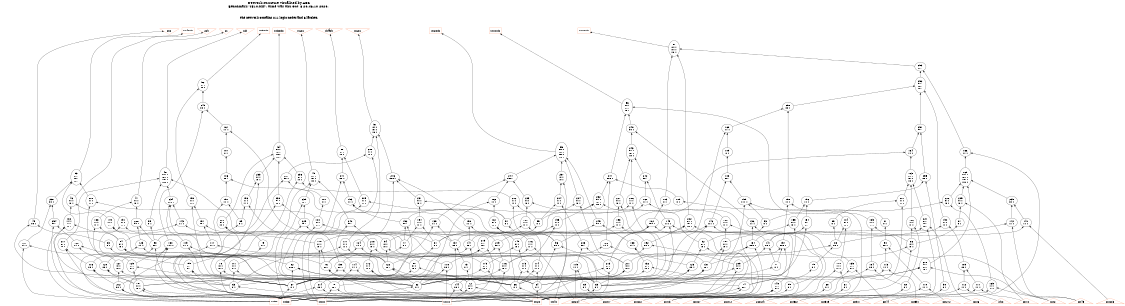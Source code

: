 # Network structure generated by ABC

digraph network {
size = "7.5,10";
center = true;
edge [dir = back];

{
  node [shape = plaintext];
  edge [style = invis];
  LevelTitle1 [label=""];
  LevelTitle2 [label=""];
  Level13 [label = ""];
  Level12 [label = ""];
  Level11 [label = ""];
  Level10 [label = ""];
  Level9 [label = ""];
  Level8 [label = ""];
  Level7 [label = ""];
  Level6 [label = ""];
  Level5 [label = ""];
  Level4 [label = ""];
  Level3 [label = ""];
  Level2 [label = ""];
  Level1 [label = ""];
  Level0 [label = ""];
  LevelTitle1 ->  LevelTitle2 ->  Level13 ->  Level12 ->  Level11 ->  Level10 ->  Level9 ->  Level8 ->  Level7 ->  Level6 ->  Level5 ->  Level4 ->  Level3 ->  Level2 ->  Level1 ->  Level0;
}

{
  rank = same;
  LevelTitle1;
  title1 [shape=plaintext,
          fontsize=20,
          fontname = "Times-Roman",
          label="Network structure visualized by ABC\nBenchmark \"s510.blif\". Time was Thu Oct  8 20:46:10 2020. "
         ];
}

{
  rank = same;
  LevelTitle2;
  title2 [shape=plaintext,
          fontsize=18,
          fontname = "Times-Roman",
          label="The network contains 211 logic nodes and 6 latches.\n"
         ];
}

{
  rank = same;
  Level13;
  Node20 [label = "csm", shape = invtriangle, color = coral, fillcolor = coral];
  Node21 [label = "pclr", shape = invtriangle, color = coral, fillcolor = coral];
  Node22 [label = "pc", shape = invtriangle, color = coral, fillcolor = coral];
  Node23 [label = "cclr", shape = invtriangle, color = coral, fillcolor = coral];
  Node24 [label = "vsync", shape = invtriangle, color = coral, fillcolor = coral];
  Node25 [label = "cblank", shape = invtriangle, color = coral, fillcolor = coral];
  Node26 [label = "csync", shape = invtriangle, color = coral, fillcolor = coral];
  Node28 [label = "st_5L_in", shape = box, color = coral, fillcolor = coral];
  Node31 [label = "st_4L_in", shape = box, color = coral, fillcolor = coral];
  Node34 [label = "st_3L_in", shape = box, color = coral, fillcolor = coral];
  Node37 [label = "st_2L_in", shape = box, color = coral, fillcolor = coral];
  Node40 [label = "st_1L_in", shape = box, color = coral, fillcolor = coral];
  Node43 [label = "st_0L_in", shape = box, color = coral, fillcolor = coral];
}

{
  rank = same;
  Level12;
  Node57 [label = "57\n0-- 1\n-0- 1\n--0 1", shape = ellipse];
}

{
  rank = same;
  Level11;
  Node253 [label = "253\n00 1", shape = ellipse];
}

{
  rank = same;
  Level10;
  Node52 [label = "52\n0- 1\n-0 1", shape = ellipse];
  Node252 [label = "252\n0-- 1\n-0- 1\n--0 1", shape = ellipse];
}

{
  rank = same;
  Level9;
  Node56 [label = "56\n0-- 1\n-0- 1\n--0 1", shape = ellipse];
  Node249 [label = "249\n00 1", shape = ellipse];
  Node250 [label = "250\n00 1", shape = ellipse];
}

{
  rank = same;
  Level8;
  Node51 [label = "51\n0-- 1\n-0- 1\n--0 1", shape = ellipse];
  Node167 [label = "167\n11 1", shape = ellipse];
  Node168 [label = "168\n11 1", shape = ellipse];
  Node248 [label = "248\n00 1", shape = ellipse];
  Node251 [label = "251\n00 1", shape = ellipse];
}

{
  rank = same;
  Level7;
  Node50 [label = "50\n0- 1\n-0 1", shape = ellipse];
  Node54 [label = "54\n0--- 1\n-0-- 1\n--0- 1\n---0 1", shape = ellipse];
  Node55 [label = "55\n0--- 1\n-0-- 1\n--0- 1\n---0 1", shape = ellipse];
  Node107 [label = "107\n0 1", shape = ellipse];
  Node109 [label = "109\n0 1", shape = ellipse];
  Node164 [label = "164\n11 1", shape = ellipse];
  Node166 [label = "166\n11 1", shape = ellipse];
  Node208 [label = "208\n1- 1\n-1 1", shape = ellipse];
  Node243 [label = "243\n0-- 1\n-0- 1\n--0 1", shape = ellipse];
}

{
  rank = same;
  Level6;
  Node48 [label = "48\n0--- 1\n-0-- 1\n--0- 1\n---0 1", shape = ellipse];
  Node49 [label = "49\n0-- 1\n-0- 1\n--0 1", shape = ellipse];
  Node53 [label = "53\n0-- 1\n-0- 1\n--0 1", shape = ellipse];
  Node106 [label = "106\n00 1", shape = ellipse];
  Node108 [label = "108\n00 1", shape = ellipse];
  Node163 [label = "163\n0-- 1\n-0- 1\n--0 1", shape = ellipse];
  Node165 [label = "165\n0--- 1\n-0-- 1\n--0- 1\n---0 1", shape = ellipse];
  Node207 [label = "207\n00 1", shape = ellipse];
  Node233 [label = "233\n0- 1\n-0 1", shape = ellipse];
  Node236 [label = "236\n0- 1\n-0 1", shape = ellipse];
  Node237 [label = "237\n0- 1\n-0 1", shape = ellipse];
  Node241 [label = "241\n00 1", shape = ellipse];
  Node242 [label = "242\n00 1", shape = ellipse];
  Node244 [label = "244\n000 1", shape = ellipse];
  Node246 [label = "246\n000 1", shape = ellipse];
  Node247 [label = "247\n000 1", shape = ellipse];
  Node255 [label = "255\n00 1", shape = ellipse];
}

{
  rank = same;
  Level5;
  Node46 [label = "46\n0- 1\n-0 1", shape = ellipse];
  Node47 [label = "47\n0- 1\n-0 1", shape = ellipse];
  Node101 [label = "101\n0 1", shape = ellipse];
  Node103 [label = "103\n0 1", shape = ellipse];
  Node105 [label = "105\n0 1", shape = ellipse];
  Node151 [label = "151\n11 1", shape = ellipse];
  Node153 [label = "153\n11 1", shape = ellipse];
  Node156 [label = "156\n11 1", shape = ellipse];
  Node158 [label = "158\n11 1", shape = ellipse];
  Node159 [label = "159\n111 1", shape = ellipse];
  Node160 [label = "160\n11 1", shape = ellipse];
  Node162 [label = "162\n11 1", shape = ellipse];
  Node196 [label = "196\n1- 1\n-1 1", shape = ellipse];
  Node198 [label = "198\n1- 1\n-1 1", shape = ellipse];
  Node200 [label = "200\n1- 1\n-1 1", shape = ellipse];
  Node201 [label = "201\n1- 1\n-1 1", shape = ellipse];
  Node202 [label = "202\n1- 1\n-1 1", shape = ellipse];
  Node204 [label = "204\n1- 1\n-1 1", shape = ellipse];
  Node205 [label = "205\n1- 1\n-1 1", shape = ellipse];
  Node206 [label = "206\n1- 1\n-1 1", shape = ellipse];
  Node223 [label = "223\n0- 1\n-0 1", shape = ellipse];
  Node224 [label = "224\n0- 1\n-0 1", shape = ellipse];
  Node225 [label = "225\n0- 1\n-0 1", shape = ellipse];
  Node226 [label = "226\n0- 1\n-0 1", shape = ellipse];
  Node227 [label = "227\n0- 1\n-0 1", shape = ellipse];
  Node230 [label = "230\n0- 1\n-0 1", shape = ellipse];
  Node231 [label = "231\n0- 1\n-0 1", shape = ellipse];
  Node232 [label = "232\n0-- 1\n-0- 1\n--0 1", shape = ellipse];
  Node234 [label = "234\n000 1", shape = ellipse];
  Node235 [label = "235\n00 1", shape = ellipse];
  Node238 [label = "238\n00 1", shape = ellipse];
  Node239 [label = "239\n00 1", shape = ellipse];
}

{
  rank = same;
  Level4;
  Node45 [label = "45\n00 1", shape = ellipse];
  Node85 [label = "85\n0 1", shape = ellipse];
  Node87 [label = "87\n0 1", shape = ellipse];
  Node89 [label = "89\n0 1", shape = ellipse];
  Node91 [label = "91\n0 1", shape = ellipse];
  Node93 [label = "93\n0 1", shape = ellipse];
  Node95 [label = "95\n0 1", shape = ellipse];
  Node97 [label = "97\n0 1", shape = ellipse];
  Node99 [label = "99\n0 1", shape = ellipse];
  Node100 [label = "100\n0- 1\n-0 1", shape = ellipse];
  Node102 [label = "102\n000 1", shape = ellipse];
  Node104 [label = "104\n0- 1\n-0 1", shape = ellipse];
  Node136 [label = "136\n11 1", shape = ellipse];
  Node139 [label = "139\n11 1", shape = ellipse];
  Node140 [label = "140\n11 1", shape = ellipse];
  Node142 [label = "142\n11 1", shape = ellipse];
  Node143 [label = "143\n11 1", shape = ellipse];
  Node146 [label = "146\n111 1", shape = ellipse];
  Node149 [label = "149\n111 1", shape = ellipse];
  Node150 [label = "150\n11 1", shape = ellipse];
  Node152 [label = "152\n00 1", shape = ellipse];
  Node154 [label = "154\n0- 1\n-0 1", shape = ellipse];
  Node155 [label = "155\n0- 1\n-0 1", shape = ellipse];
  Node161 [label = "161\n0- 1\n-0 1", shape = ellipse];
  Node179 [label = "179\n1- 1\n-1 1", shape = ellipse];
  Node180 [label = "180\n1- 1\n-1 1", shape = ellipse];
  Node182 [label = "182\n1-- 1\n-1- 1\n--1 1", shape = ellipse];
  Node183 [label = "183\n1- 1\n-1 1", shape = ellipse];
  Node185 [label = "185\n1- 1\n-1 1", shape = ellipse];
  Node186 [label = "186\n1- 1\n-1 1", shape = ellipse];
  Node188 [label = "188\n1- 1\n-1 1", shape = ellipse];
  Node190 [label = "190\n1- 1\n-1 1", shape = ellipse];
  Node191 [label = "191\n1- 1\n-1 1", shape = ellipse];
  Node193 [label = "193\n1- 1\n-1 1", shape = ellipse];
  Node194 [label = "194\n1- 1\n-1 1", shape = ellipse];
  Node195 [label = "195\n1- 1\n-1 1", shape = ellipse];
  Node197 [label = "197\n00 1", shape = ellipse];
  Node220 [label = "220\n0- 1\n-0 1", shape = ellipse];
  Node221 [label = "221\n0-- 1\n-0- 1\n--0 1", shape = ellipse];
  Node222 [label = "222\n0-- 1\n-0- 1\n--0 1", shape = ellipse];
  Node228 [label = "228\n00 1", shape = ellipse];
  Node229 [label = "229\n00 1", shape = ellipse];
  Node240 [label = "240\n00 1", shape = ellipse];
  Node245 [label = "245\n00 1", shape = ellipse];
  Node254 [label = "254\n00 1", shape = ellipse];
}

{
  rank = same;
  Level3;
  Node77 [label = "77\n0 1", shape = ellipse];
  Node79 [label = "79\n0 1", shape = ellipse];
  Node81 [label = "81\n0 1", shape = ellipse];
  Node83 [label = "83\n0 1", shape = ellipse];
  Node84 [label = "84\n0- 1\n-0 1", shape = ellipse];
  Node86 [label = "86\n0- 1\n-0 1", shape = ellipse];
  Node88 [label = "88\n00 1", shape = ellipse];
  Node90 [label = "90\n00 1", shape = ellipse];
  Node92 [label = "92\n0- 1\n-0 1", shape = ellipse];
  Node94 [label = "94\n0- 1\n-0 1", shape = ellipse];
  Node96 [label = "96\n00 1", shape = ellipse];
  Node98 [label = "98\n00 1", shape = ellipse];
  Node117 [label = "117\n11 1", shape = ellipse];
  Node119 [label = "119\n11 1", shape = ellipse];
  Node121 [label = "121\n11 1", shape = ellipse];
  Node123 [label = "123\n11 1", shape = ellipse];
  Node124 [label = "124\n11 1", shape = ellipse];
  Node126 [label = "126\n11 1", shape = ellipse];
  Node128 [label = "128\n11 1", shape = ellipse];
  Node130 [label = "130\n111 1", shape = ellipse];
  Node133 [label = "133\n11 1", shape = ellipse];
  Node134 [label = "134\n000 1", shape = ellipse];
  Node137 [label = "137\n00 1", shape = ellipse];
  Node141 [label = "141\n00 1", shape = ellipse];
  Node145 [label = "145\n0- 1\n-0 1", shape = ellipse];
  Node147 [label = "147\n00 1", shape = ellipse];
  Node157 [label = "157\n000 1", shape = ellipse];
  Node176 [label = "176\n1- 1\n-1 1", shape = ellipse];
  Node177 [label = "177\n1- 1\n-1 1", shape = ellipse];
  Node178 [label = "178\n0- 1\n-0 1", shape = ellipse];
  Node187 [label = "187\n0- 1\n-0 1", shape = ellipse];
  Node192 [label = "192\n00 1", shape = ellipse];
  Node203 [label = "203\n00 1", shape = ellipse];
  Node215 [label = "215\n0-- 1\n-0- 1\n--0 1", shape = ellipse];
  Node217 [label = "217\n0- 1\n-0 1", shape = ellipse];
  Node218 [label = "218\n0- 1\n-0 1", shape = ellipse];
  Node219 [label = "219\n00 1", shape = ellipse];
}

{
  rank = same;
  Level2;
  Node71 [label = "71\n0 1", shape = ellipse];
  Node73 [label = "73\n0 1", shape = ellipse];
  Node75 [label = "75\n0 1", shape = ellipse];
  Node76 [label = "76\n00 1", shape = ellipse];
  Node78 [label = "78\n0- 1\n-0 1", shape = ellipse];
  Node80 [label = "80\n0- 1\n-0 1", shape = ellipse];
  Node82 [label = "82\n000 1", shape = ellipse];
  Node113 [label = "113\n11 1", shape = ellipse];
  Node114 [label = "114\n11 1", shape = ellipse];
  Node115 [label = "115\n11 1", shape = ellipse];
  Node116 [label = "116\n0- 1\n-0 1", shape = ellipse];
  Node118 [label = "118\n00 1", shape = ellipse];
  Node120 [label = "120\n00 1", shape = ellipse];
  Node122 [label = "122\n00 1", shape = ellipse];
  Node125 [label = "125\n00 1", shape = ellipse];
  Node127 [label = "127\n0- 1\n-0 1", shape = ellipse];
  Node129 [label = "129\n0- 1\n-0 1", shape = ellipse];
  Node131 [label = "131\n00 1", shape = ellipse];
  Node132 [label = "132\n0- 1\n-0 1", shape = ellipse];
  Node135 [label = "135\n0- 1\n-0 1", shape = ellipse];
  Node138 [label = "138\n00 1", shape = ellipse];
  Node170 [label = "170\n1- 1\n-1 1", shape = ellipse];
  Node171 [label = "171\n1- 1\n-1 1", shape = ellipse];
  Node172 [label = "172\n1- 1\n-1 1", shape = ellipse];
  Node173 [label = "173\n1- 1\n-1 1", shape = ellipse];
  Node174 [label = "174\n1- 1\n-1 1", shape = ellipse];
  Node175 [label = "175\n0- 1\n-0 1", shape = ellipse];
  Node184 [label = "184\n00 1", shape = ellipse];
  Node189 [label = "189\n00 1", shape = ellipse];
  Node199 [label = "199\n0- 1\n-0 1", shape = ellipse];
  Node209 [label = "209\n0- 1\n-0 1", shape = ellipse];
  Node210 [label = "210\n0-- 1\n-0- 1\n--0 1", shape = ellipse];
  Node211 [label = "211\n0- 1\n-0 1", shape = ellipse];
  Node213 [label = "213\n0- 1\n-0 1", shape = ellipse];
  Node216 [label = "216\n00 1", shape = ellipse];
}

{
  rank = same;
  Level1;
  Node58 [label = "58\n0 1", shape = ellipse];
  Node59 [label = "59\n0 1", shape = ellipse];
  Node60 [label = "60\n0 1", shape = ellipse];
  Node61 [label = "61\n0 1", shape = ellipse];
  Node62 [label = "62\n0 1", shape = ellipse];
  Node63 [label = "63\n0 1", shape = ellipse];
  Node64 [label = "64\n0 1", shape = ellipse];
  Node65 [label = "65\n0 1", shape = ellipse];
  Node66 [label = "66\n0 1", shape = ellipse];
  Node67 [label = "67\n0 1", shape = ellipse];
  Node68 [label = "68\n0 1", shape = ellipse];
  Node69 [label = "69\n0 1", shape = ellipse];
  Node70 [label = "70\n00 1", shape = ellipse];
  Node72 [label = "72\n0- 1\n-0 1", shape = ellipse];
  Node74 [label = "74\n00 1", shape = ellipse];
  Node110 [label = "110\n11 1", shape = ellipse];
  Node111 [label = "111\n11 1", shape = ellipse];
  Node112 [label = "112\n11 1", shape = ellipse];
  Node144 [label = "144\n00 1", shape = ellipse];
  Node148 [label = "148\n0- 1\n-0 1", shape = ellipse];
  Node169 [label = "169\n1- 1\n-1 1", shape = ellipse];
  Node181 [label = "181\n0- 1\n-0 1", shape = ellipse];
  Node212 [label = "212\n00 1", shape = ellipse];
  Node214 [label = "214\n00 1", shape = ellipse];
}

{
  rank = same;
  Level0;
  Node1 [label = "john", shape = triangle, color = coral, fillcolor = coral];
  Node2 [label = "cnt13", shape = triangle, color = coral, fillcolor = coral];
  Node3 [label = "cnt21", shape = triangle, color = coral, fillcolor = coral];
  Node4 [label = "cnt284", shape = triangle, color = coral, fillcolor = coral];
  Node5 [label = "pcnt6", shape = triangle, color = coral, fillcolor = coral];
  Node6 [label = "cnt261", shape = triangle, color = coral, fillcolor = coral];
  Node7 [label = "cnt44", shape = triangle, color = coral, fillcolor = coral];
  Node8 [label = "pcnt12", shape = triangle, color = coral, fillcolor = coral];
  Node9 [label = "pcnt17", shape = triangle, color = coral, fillcolor = coral];
  Node10 [label = "cnt591", shape = triangle, color = coral, fillcolor = coral];
  Node11 [label = "cnt45", shape = triangle, color = coral, fillcolor = coral];
  Node12 [label = "cnt567", shape = triangle, color = coral, fillcolor = coral];
  Node13 [label = "pcnt27", shape = triangle, color = coral, fillcolor = coral];
  Node14 [label = "cnt283", shape = triangle, color = coral, fillcolor = coral];
  Node15 [label = "cnt272", shape = triangle, color = coral, fillcolor = coral];
  Node16 [label = "cnt10", shape = triangle, color = coral, fillcolor = coral];
  Node17 [label = "cnt511", shape = triangle, color = coral, fillcolor = coral];
  Node18 [label = "pcnt241", shape = triangle, color = coral, fillcolor = coral];
  Node19 [label = "cnt509", shape = triangle, color = coral, fillcolor = coral];
  Node29 [label = "st_5L", shape = box, color = coral, fillcolor = coral];
  Node32 [label = "st_4L", shape = box, color = coral, fillcolor = coral];
  Node35 [label = "st_3L", shape = box, color = coral, fillcolor = coral];
  Node38 [label = "st_2L", shape = box, color = coral, fillcolor = coral];
  Node41 [label = "st_1L", shape = box, color = coral, fillcolor = coral];
  Node44 [label = "st_0L", shape = box, color = coral, fillcolor = coral];
}

title1 -> title2 [style = invis];
title2 -> Node20 [style = invis];
title2 -> Node21 [style = invis];
title2 -> Node22 [style = invis];
title2 -> Node23 [style = invis];
title2 -> Node24 [style = invis];
title2 -> Node25 [style = invis];
title2 -> Node26 [style = invis];
title2 -> Node28 [style = invis];
title2 -> Node31 [style = invis];
title2 -> Node34 [style = invis];
title2 -> Node37 [style = invis];
title2 -> Node40 [style = invis];
title2 -> Node43 [style = invis];
Node20 -> Node21 [style = invis];
Node21 -> Node22 [style = invis];
Node22 -> Node23 [style = invis];
Node23 -> Node24 [style = invis];
Node24 -> Node25 [style = invis];
Node25 -> Node26 [style = invis];
Node20 -> Node45 [style = solid];
Node21 -> Node46 [style = solid];
Node22 -> Node47 [style = solid];
Node23 -> Node48 [style = solid];
Node24 -> Node49 [style = solid];
Node25 -> Node50 [style = solid];
Node26 -> Node51 [style = solid];
Node28 -> Node52 [style = solid];
Node31 -> Node53 [style = solid];
Node34 -> Node54 [style = solid];
Node37 -> Node55 [style = solid];
Node40 -> Node56 [style = solid];
Node43 -> Node57 [style = solid];
Node45 -> Node70 [style = solid];
Node45 -> Node83 [style = solid];
Node46 -> Node182 [style = solid];
Node46 -> Node191 [style = solid];
Node47 -> Node183 [style = solid];
Node47 -> Node228 [style = solid];
Node48 -> Node99 [style = solid];
Node48 -> Node234 [style = solid];
Node48 -> Node77 [style = solid];
Node48 -> Node217 [style = solid];
Node49 -> Node171 [style = solid];
Node49 -> Node239 [style = solid];
Node49 -> Node240 [style = solid];
Node50 -> Node205 [style = solid];
Node50 -> Node241 [style = solid];
Node51 -> Node208 [style = solid];
Node51 -> Node177 [style = solid];
Node51 -> Node246 [style = solid];
Node52 -> Node198 [style = solid];
Node52 -> Node249 [style = solid];
Node53 -> Node200 [style = solid];
Node53 -> Node179 [style = solid];
Node53 -> Node238 [style = solid];
Node54 -> Node236 [style = solid];
Node54 -> Node220 [style = solid];
Node54 -> Node230 [style = solid];
Node54 -> Node233 [style = solid];
Node55 -> Node237 [style = solid];
Node55 -> Node244 [style = solid];
Node55 -> Node245 [style = solid];
Node55 -> Node224 [style = solid];
Node56 -> Node185 [style = solid];
Node56 -> Node247 [style = solid];
Node56 -> Node248 [style = solid];
Node57 -> Node103 [style = solid];
Node57 -> Node222 [style = solid];
Node57 -> Node253 [style = solid];
Node58 -> Node7 [style = solid];
Node59 -> Node6 [style = solid];
Node60 -> Node17 [style = solid];
Node61 -> Node12 [style = solid];
Node62 -> Node44 [style = solid];
Node63 -> Node41 [style = solid];
Node64 -> Node38 [style = solid];
Node65 -> Node35 [style = solid];
Node66 -> Node32 [style = solid];
Node67 -> Node29 [style = solid];
Node68 -> Node8 [style = solid];
Node69 -> Node9 [style = solid];
Node70 -> Node44 [style = solid];
Node70 -> Node41 [style = solid];
Node71 -> Node70 [style = solid];
Node72 -> Node41 [style = solid];
Node72 -> Node38 [style = solid];
Node73 -> Node72 [style = solid];
Node74 -> Node44 [style = solid];
Node74 -> Node38 [style = solid];
Node75 -> Node74 [style = solid];
Node76 -> Node62 [style = solid];
Node76 -> Node38 [style = solid];
Node77 -> Node76 [style = solid];
Node78 -> Node62 [style = solid];
Node78 -> Node35 [style = solid];
Node79 -> Node78 [style = solid];
Node80 -> Node67 [style = solid];
Node80 -> Node66 [style = solid];
Node81 -> Node80 [style = solid];
Node82 -> Node67 [style = solid];
Node82 -> Node65 [style = solid];
Node82 -> Node64 [style = solid];
Node83 -> Node82 [style = solid];
Node84 -> Node66 [style = solid];
Node84 -> Node76 [style = solid];
Node85 -> Node84 [style = solid];
Node86 -> Node35 [style = solid];
Node86 -> Node131 [style = solid];
Node87 -> Node86 [style = solid];
Node88 -> Node181 [style = solid];
Node88 -> Node75 [style = solid];
Node89 -> Node88 [style = solid];
Node90 -> Node113 [style = solid];
Node90 -> Node110 [style = solid];
Node91 -> Node90 [style = solid];
Node92 -> Node125 [style = solid];
Node92 -> Node38 [style = solid];
Node93 -> Node92 [style = solid];
Node94 -> Node65 [style = solid];
Node94 -> Node122 [style = solid];
Node95 -> Node94 [style = solid];
Node96 -> Node211 [style = solid];
Node96 -> Node64 [style = solid];
Node97 -> Node96 [style = solid];
Node98 -> Node32 [style = solid];
Node98 -> Node127 [style = solid];
Node99 -> Node98 [style = solid];
Node100 -> Node137 [style = solid];
Node100 -> Node66 [style = solid];
Node101 -> Node100 [style = solid];
Node102 -> Node137 [style = solid];
Node102 -> Node32 [style = solid];
Node102 -> Node213 [style = solid];
Node103 -> Node102 [style = solid];
Node104 -> Node170 [style = solid];
Node104 -> Node88 [style = solid];
Node105 -> Node104 [style = solid];
Node106 -> Node219 [style = solid];
Node106 -> Node151 [style = solid];
Node107 -> Node106 [style = solid];
Node108 -> Node159 [style = solid];
Node108 -> Node146 [style = solid];
Node109 -> Node108 [style = solid];
Node110 -> Node15 [style = solid];
Node110 -> Node38 [style = solid];
Node111 -> Node16 [style = solid];
Node111 -> Node29 [style = solid];
Node112 -> Node1 [style = solid];
Node112 -> Node32 [style = solid];
Node113 -> Node10 [style = solid];
Node113 -> Node64 [style = solid];
Node114 -> Node64 [style = solid];
Node114 -> Node70 [style = solid];
Node115 -> Node69 [style = solid];
Node115 -> Node4 [style = solid];
Node116 -> Node62 [style = solid];
Node116 -> Node41 [style = solid];
Node117 -> Node116 [style = solid];
Node117 -> Node35 [style = solid];
Node118 -> Node62 [style = solid];
Node118 -> Node41 [style = solid];
Node119 -> Node67 [style = solid];
Node119 -> Node118 [style = solid];
Node120 -> Node181 [style = solid];
Node120 -> Node64 [style = solid];
Node121 -> Node29 [style = solid];
Node121 -> Node120 [style = solid];
Node122 -> Node62 [style = solid];
Node122 -> Node66 [style = solid];
Node123 -> Node122 [style = solid];
Node123 -> Node120 [style = solid];
Node124 -> Node63 [style = solid];
Node124 -> Node122 [style = solid];
Node125 -> Node41 [style = solid];
Node125 -> Node65 [style = solid];
Node126 -> Node122 [style = solid];
Node126 -> Node125 [style = solid];
Node127 -> Node212 [style = solid];
Node127 -> Node144 [style = solid];
Node128 -> Node127 [style = solid];
Node128 -> Node66 [style = solid];
Node129 -> Node181 [style = solid];
Node129 -> Node67 [style = solid];
Node130 -> Node129 [style = solid];
Node130 -> Node44 [style = solid];
Node130 -> Node38 [style = solid];
Node131 -> Node72 [style = solid];
Node131 -> Node44 [style = solid];
Node132 -> Node2 [style = solid];
Node132 -> Node67 [style = solid];
Node133 -> Node131 [style = solid];
Node133 -> Node132 [style = solid];
Node134 -> Node35 [style = solid];
Node134 -> Node38 [style = solid];
Node134 -> Node116 [style = solid];
Node135 -> Node68 [style = solid];
Node135 -> Node7 [style = solid];
Node136 -> Node134 [style = solid];
Node136 -> Node135 [style = solid];
Node137 -> Node144 [style = solid];
Node137 -> Node73 [style = solid];
Node138 -> Node62 [style = solid];
Node138 -> Node67 [style = solid];
Node139 -> Node137 [style = solid];
Node139 -> Node138 [style = solid];
Node140 -> Node88 [style = solid];
Node140 -> Node14 [style = solid];
Node141 -> Node71 [style = solid];
Node141 -> Node209 [style = solid];
Node142 -> Node141 [style = solid];
Node142 -> Node11 [style = solid];
Node143 -> Node29 [style = solid];
Node143 -> Node141 [style = solid];
Node144 -> Node41 [style = solid];
Node144 -> Node38 [style = solid];
Node145 -> Node173 [style = solid];
Node145 -> Node67 [style = solid];
Node146 -> Node11 [style = solid];
Node146 -> Node144 [style = solid];
Node146 -> Node145 [style = solid];
Node147 -> Node199 [style = solid];
Node147 -> Node72 [style = solid];
Node148 -> Node4 [style = solid];
Node148 -> Node9 [style = solid];
Node149 -> Node147 [style = solid];
Node149 -> Node148 [style = solid];
Node149 -> Node65 [style = solid];
Node150 -> Node66 [style = solid];
Node150 -> Node147 [style = solid];
Node151 -> Node85 [style = solid];
Node151 -> Node63 [style = solid];
Node152 -> Node77 [style = solid];
Node152 -> Node63 [style = solid];
Node153 -> Node145 [style = solid];
Node153 -> Node152 [style = solid];
Node154 -> Node134 [style = solid];
Node154 -> Node66 [style = solid];
Node155 -> Node219 [style = solid];
Node155 -> Node64 [style = solid];
Node156 -> Node154 [style = solid];
Node156 -> Node155 [style = solid];
Node157 -> Node71 [style = solid];
Node157 -> Node29 [style = solid];
Node157 -> Node211 [style = solid];
Node158 -> Node157 [style = solid];
Node158 -> Node91 [style = solid];
Node159 -> Node29 [style = solid];
Node159 -> Node19 [style = solid];
Node159 -> Node93 [style = solid];
Node160 -> Node38 [style = solid];
Node160 -> Node95 [style = solid];
Node161 -> Node174 [style = solid];
Node161 -> Node176 [style = solid];
Node162 -> Node62 [style = solid];
Node162 -> Node161 [style = solid];
Node163 -> Node201 [style = solid];
Node163 -> Node186 [style = solid];
Node163 -> Node221 [style = solid];
Node164 -> Node81 [style = solid];
Node164 -> Node163 [style = solid];
Node165 -> Node235 [style = solid];
Node165 -> Node210 [style = solid];
Node165 -> Node225 [style = solid];
Node165 -> Node226 [style = solid];
Node166 -> Node32 [style = solid];
Node166 -> Node165 [style = solid];
Node167 -> Node65 [style = solid];
Node167 -> Node107 [style = solid];
Node168 -> Node62 [style = solid];
Node168 -> Node109 [style = solid];
Node169 -> Node3 [style = solid];
Node169 -> Node44 [style = solid];
Node170 -> Node13 [style = solid];
Node170 -> Node61 [style = solid];
Node171 -> Node63 [style = solid];
Node171 -> Node62 [style = solid];
Node172 -> Node32 [style = solid];
Node172 -> Node72 [style = solid];
Node173 -> Node66 [style = solid];
Node173 -> Node65 [style = solid];
Node174 -> Node66 [style = solid];
Node174 -> Node64 [style = solid];
Node175 -> Node214 [style = solid];
Node175 -> Node38 [style = solid];
Node176 -> Node4 [style = solid];
Node176 -> Node175 [style = solid];
Node177 -> Node80 [style = solid];
Node177 -> Node78 [style = solid];
Node178 -> Node76 [style = solid];
Node178 -> Node214 [style = solid];
Node179 -> Node65 [style = solid];
Node179 -> Node178 [style = solid];
Node180 -> Node32 [style = solid];
Node180 -> Node178 [style = solid];
Node181 -> Node35 [style = solid];
Node181 -> Node41 [style = solid];
Node182 -> Node181 [style = solid];
Node182 -> Node84 [style = solid];
Node182 -> Node29 [style = solid];
Node183 -> Node84 [style = solid];
Node183 -> Node129 [style = solid];
Node184 -> Node18 [style = solid];
Node184 -> Node60 [style = solid];
Node185 -> Node86 [style = solid];
Node185 -> Node184 [style = solid];
Node186 -> Node86 [style = solid];
Node186 -> Node60 [style = solid];
Node187 -> Node131 [style = solid];
Node187 -> Node65 [style = solid];
Node188 -> Node2 [style = solid];
Node188 -> Node187 [style = solid];
Node189 -> Node111 [style = solid];
Node189 -> Node112 [style = solid];
Node190 -> Node187 [style = solid];
Node190 -> Node189 [style = solid];
Node191 -> Node94 [style = solid];
Node191 -> Node72 [style = solid];
Node192 -> Node209 [style = solid];
Node192 -> Node67 [style = solid];
Node193 -> Node192 [style = solid];
Node193 -> Node98 [style = solid];
Node194 -> Node81 [style = solid];
Node194 -> Node77 [style = solid];
Node195 -> Node81 [style = solid];
Node195 -> Node116 [style = solid];
Node196 -> Node85 [style = solid];
Node196 -> Node138 [style = solid];
Node197 -> Node74 [style = solid];
Node197 -> Node117 [style = solid];
Node198 -> Node67 [style = solid];
Node198 -> Node197 [style = solid];
Node199 -> Node67 [style = solid];
Node199 -> Node44 [style = solid];
Node200 -> Node100 [style = solid];
Node200 -> Node199 [style = solid];
Node201 -> Node89 [style = solid];
Node201 -> Node61 [style = solid];
Node202 -> Node96 [style = solid];
Node202 -> Node95 [style = solid];
Node203 -> Node213 [style = solid];
Node203 -> Node115 [style = solid];
Node204 -> Node95 [style = solid];
Node204 -> Node203 [style = solid];
Node205 -> Node44 [style = solid];
Node205 -> Node97 [style = solid];
Node206 -> Node62 [style = solid];
Node206 -> Node97 [style = solid];
Node207 -> Node216 [style = solid];
Node207 -> Node101 [style = solid];
Node208 -> Node44 [style = solid];
Node208 -> Node207 [style = solid];
Node209 -> Node38 [style = solid];
Node209 -> Node65 [style = solid];
Node210 -> Node65 [style = solid];
Node210 -> Node3 [style = solid];
Node210 -> Node74 [style = solid];
Node211 -> Node35 [style = solid];
Node211 -> Node66 [style = solid];
Node212 -> Node35 [style = solid];
Node212 -> Node29 [style = solid];
Node213 -> Node212 [style = solid];
Node213 -> Node44 [style = solid];
Node214 -> Node29 [style = solid];
Node214 -> Node41 [style = solid];
Node215 -> Node29 [style = solid];
Node215 -> Node76 [style = solid];
Node215 -> Node181 [style = solid];
Node216 -> Node212 [style = solid];
Node216 -> Node63 [style = solid];
Node217 -> Node44 [style = solid];
Node217 -> Node216 [style = solid];
Node218 -> Node172 [style = solid];
Node218 -> Node175 [style = solid];
Node219 -> Node116 [style = solid];
Node219 -> Node67 [style = solid];
Node220 -> Node67 [style = solid];
Node220 -> Node79 [style = solid];
Node221 -> Node5 [style = solid];
Node221 -> Node4 [style = solid];
Node221 -> Node141 [style = solid];
Node222 -> Node59 [style = solid];
Node222 -> Node192 [style = solid];
Node222 -> Node118 [style = solid];
Node223 -> Node180 [style = solid];
Node223 -> Node92 [style = solid];
Node224 -> Node152 [style = solid];
Node224 -> Node211 [style = solid];
Node225 -> Node87 [style = solid];
Node225 -> Node16 [style = solid];
Node226 -> Node169 [style = solid];
Node226 -> Node93 [style = solid];
Node227 -> Node193 [style = solid];
Node227 -> Node62 [style = solid];
Node228 -> Node98 [style = solid];
Node228 -> Node123 [style = solid];
Node229 -> Node81 [style = solid];
Node229 -> Node38 [style = solid];
Node230 -> Node35 [style = solid];
Node230 -> Node229 [style = solid];
Node231 -> Node194 [style = solid];
Node231 -> Node97 [style = solid];
Node232 -> Node188 [style = solid];
Node232 -> Node195 [style = solid];
Node232 -> Node215 [style = solid];
Node233 -> Node196 [style = solid];
Node233 -> Node41 [style = solid];
Node234 -> Node143 [style = solid];
Node234 -> Node119 [style = solid];
Node234 -> Node122 [style = solid];
Node235 -> Node142 [style = solid];
Node235 -> Node140 [style = solid];
Node236 -> Node202 [style = solid];
Node236 -> Node63 [style = solid];
Node237 -> Node204 [style = solid];
Node237 -> Node41 [style = solid];
Node238 -> Node254 [style = solid];
Node238 -> Node121 [style = solid];
Node239 -> Node229 [style = solid];
Node239 -> Node35 [style = solid];
Node240 -> Node218 [style = solid];
Node240 -> Node114 [style = solid];
Node241 -> Node82 [style = solid];
Node241 -> Node153 [style = solid];
Node242 -> Node149 [style = solid];
Node242 -> Node160 [style = solid];
Node243 -> Node206 [style = solid];
Node243 -> Node242 [style = solid];
Node243 -> Node227 [style = solid];
Node244 -> Node139 [style = solid];
Node244 -> Node162 [style = solid];
Node244 -> Node223 [style = solid];
Node245 -> Node96 [style = solid];
Node245 -> Node133 [style = solid];
Node246 -> Node124 [style = solid];
Node246 -> Node150 [style = solid];
Node246 -> Node231 [style = solid];
Node247 -> Node232 [style = solid];
Node247 -> Node105 [style = solid];
Node247 -> Node126 [style = solid];
Node248 -> Node243 [style = solid];
Node248 -> Node136 [style = solid];
Node249 -> Node130 [style = solid];
Node249 -> Node167 [style = solid];
Node250 -> Node158 [style = solid];
Node250 -> Node168 [style = solid];
Node251 -> Node255 [style = solid];
Node251 -> Node164 [style = solid];
Node252 -> Node190 [style = solid];
Node252 -> Node250 [style = solid];
Node252 -> Node251 [style = solid];
Node253 -> Node252 [style = solid];
Node253 -> Node166 [style = solid];
Node254 -> Node44 [style = solid];
Node254 -> Node128 [style = solid];
Node255 -> Node58 [style = solid];
Node255 -> Node156 [style = solid];
}

